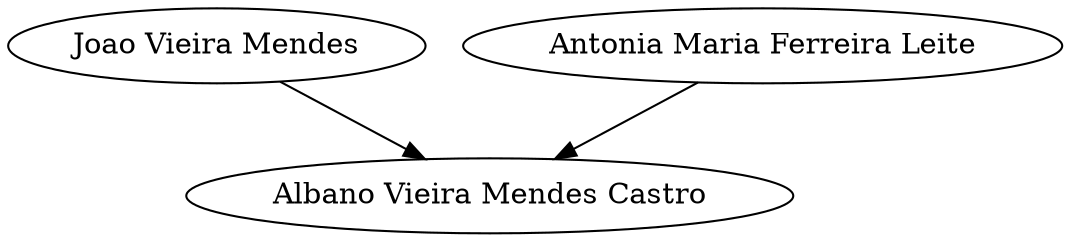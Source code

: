 // Árvore genealógica
digraph {
	1 [label="Albano Vieira Mendes Castro"]
	2 [label="Joao Vieira Mendes"]
	3 [label="Antonia Maria Ferreira Leite"]
	2 -> 1
	3 -> 1
}
